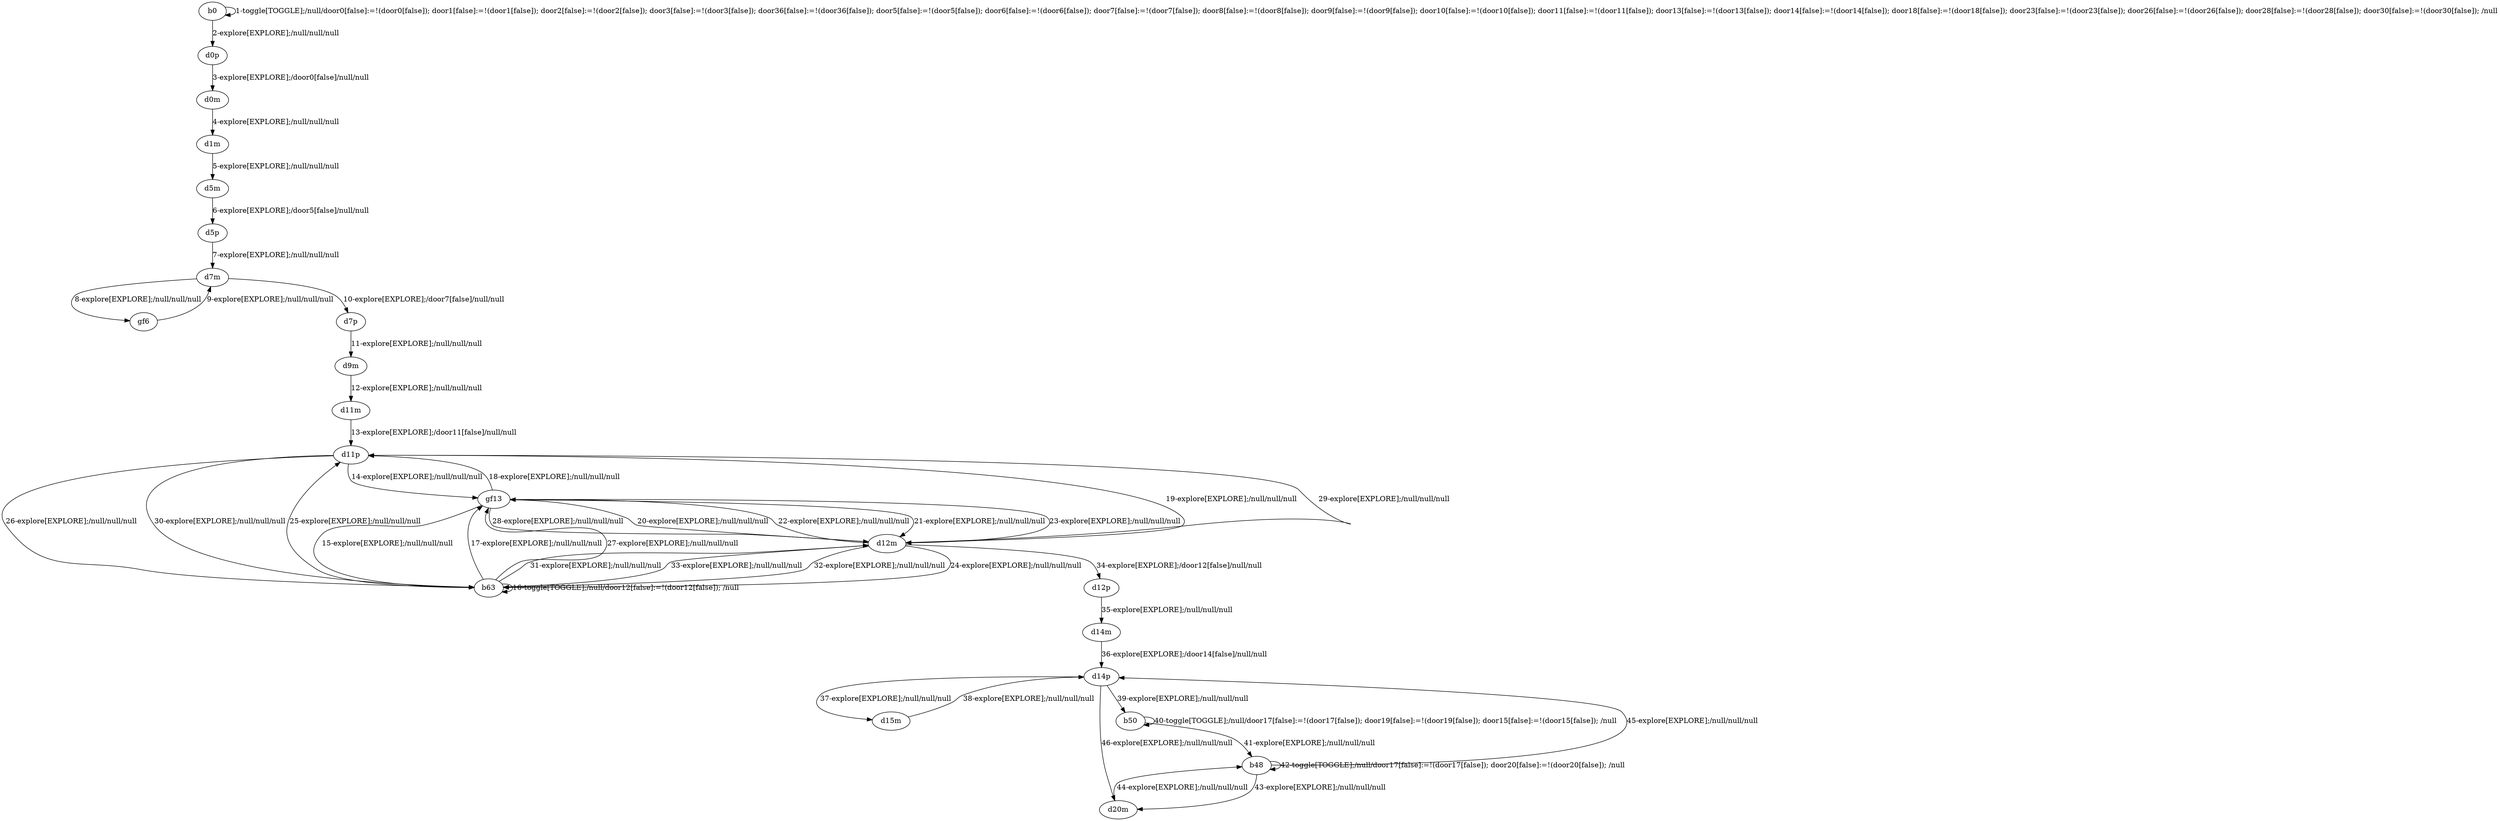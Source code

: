 # Total number of goals covered by this test: 2
# b48 --> d14p
# d14p --> d20m

digraph g {
"b0" -> "b0" [label = "1-toggle[TOGGLE];/null/door0[false]:=!(door0[false]); door1[false]:=!(door1[false]); door2[false]:=!(door2[false]); door3[false]:=!(door3[false]); door36[false]:=!(door36[false]); door5[false]:=!(door5[false]); door6[false]:=!(door6[false]); door7[false]:=!(door7[false]); door8[false]:=!(door8[false]); door9[false]:=!(door9[false]); door10[false]:=!(door10[false]); door11[false]:=!(door11[false]); door13[false]:=!(door13[false]); door14[false]:=!(door14[false]); door18[false]:=!(door18[false]); door23[false]:=!(door23[false]); door26[false]:=!(door26[false]); door28[false]:=!(door28[false]); door30[false]:=!(door30[false]); /null"];
"b0" -> "d0p" [label = "2-explore[EXPLORE];/null/null/null"];
"d0p" -> "d0m" [label = "3-explore[EXPLORE];/door0[false]/null/null"];
"d0m" -> "d1m" [label = "4-explore[EXPLORE];/null/null/null"];
"d1m" -> "d5m" [label = "5-explore[EXPLORE];/null/null/null"];
"d5m" -> "d5p" [label = "6-explore[EXPLORE];/door5[false]/null/null"];
"d5p" -> "d7m" [label = "7-explore[EXPLORE];/null/null/null"];
"d7m" -> "gf6" [label = "8-explore[EXPLORE];/null/null/null"];
"gf6" -> "d7m" [label = "9-explore[EXPLORE];/null/null/null"];
"d7m" -> "d7p" [label = "10-explore[EXPLORE];/door7[false]/null/null"];
"d7p" -> "d9m" [label = "11-explore[EXPLORE];/null/null/null"];
"d9m" -> "d11m" [label = "12-explore[EXPLORE];/null/null/null"];
"d11m" -> "d11p" [label = "13-explore[EXPLORE];/door11[false]/null/null"];
"d11p" -> "gf13" [label = "14-explore[EXPLORE];/null/null/null"];
"gf13" -> "b63" [label = "15-explore[EXPLORE];/null/null/null"];
"b63" -> "b63" [label = "16-toggle[TOGGLE];/null/door12[false]:=!(door12[false]); /null"];
"b63" -> "gf13" [label = "17-explore[EXPLORE];/null/null/null"];
"gf13" -> "d11p" [label = "18-explore[EXPLORE];/null/null/null"];
"d11p" -> "d12m" [label = "19-explore[EXPLORE];/null/null/null"];
"d12m" -> "gf13" [label = "20-explore[EXPLORE];/null/null/null"];
"gf13" -> "d12m" [label = "21-explore[EXPLORE];/null/null/null"];
"d12m" -> "gf13" [label = "22-explore[EXPLORE];/null/null/null"];
"gf13" -> "d12m" [label = "23-explore[EXPLORE];/null/null/null"];
"d12m" -> "b63" [label = "24-explore[EXPLORE];/null/null/null"];
"b63" -> "d11p" [label = "25-explore[EXPLORE];/null/null/null"];
"d11p" -> "b63" [label = "26-explore[EXPLORE];/null/null/null"];
"b63" -> "gf13" [label = "27-explore[EXPLORE];/null/null/null"];
"gf13" -> "d12m" [label = "28-explore[EXPLORE];/null/null/null"];
"d12m" -> "d11p" [label = "29-explore[EXPLORE];/null/null/null"];
"d11p" -> "b63" [label = "30-explore[EXPLORE];/null/null/null"];
"b63" -> "d12m" [label = "31-explore[EXPLORE];/null/null/null"];
"d12m" -> "b63" [label = "32-explore[EXPLORE];/null/null/null"];
"b63" -> "d12m" [label = "33-explore[EXPLORE];/null/null/null"];
"d12m" -> "d12p" [label = "34-explore[EXPLORE];/door12[false]/null/null"];
"d12p" -> "d14m" [label = "35-explore[EXPLORE];/null/null/null"];
"d14m" -> "d14p" [label = "36-explore[EXPLORE];/door14[false]/null/null"];
"d14p" -> "d15m" [label = "37-explore[EXPLORE];/null/null/null"];
"d15m" -> "d14p" [label = "38-explore[EXPLORE];/null/null/null"];
"d14p" -> "b50" [label = "39-explore[EXPLORE];/null/null/null"];
"b50" -> "b50" [label = "40-toggle[TOGGLE];/null/door17[false]:=!(door17[false]); door19[false]:=!(door19[false]); door15[false]:=!(door15[false]); /null"];
"b50" -> "b48" [label = "41-explore[EXPLORE];/null/null/null"];
"b48" -> "b48" [label = "42-toggle[TOGGLE];/null/door17[false]:=!(door17[false]); door20[false]:=!(door20[false]); /null"];
"b48" -> "d20m" [label = "43-explore[EXPLORE];/null/null/null"];
"d20m" -> "b48" [label = "44-explore[EXPLORE];/null/null/null"];
"b48" -> "d14p" [label = "45-explore[EXPLORE];/null/null/null"];
"d14p" -> "d20m" [label = "46-explore[EXPLORE];/null/null/null"];
}